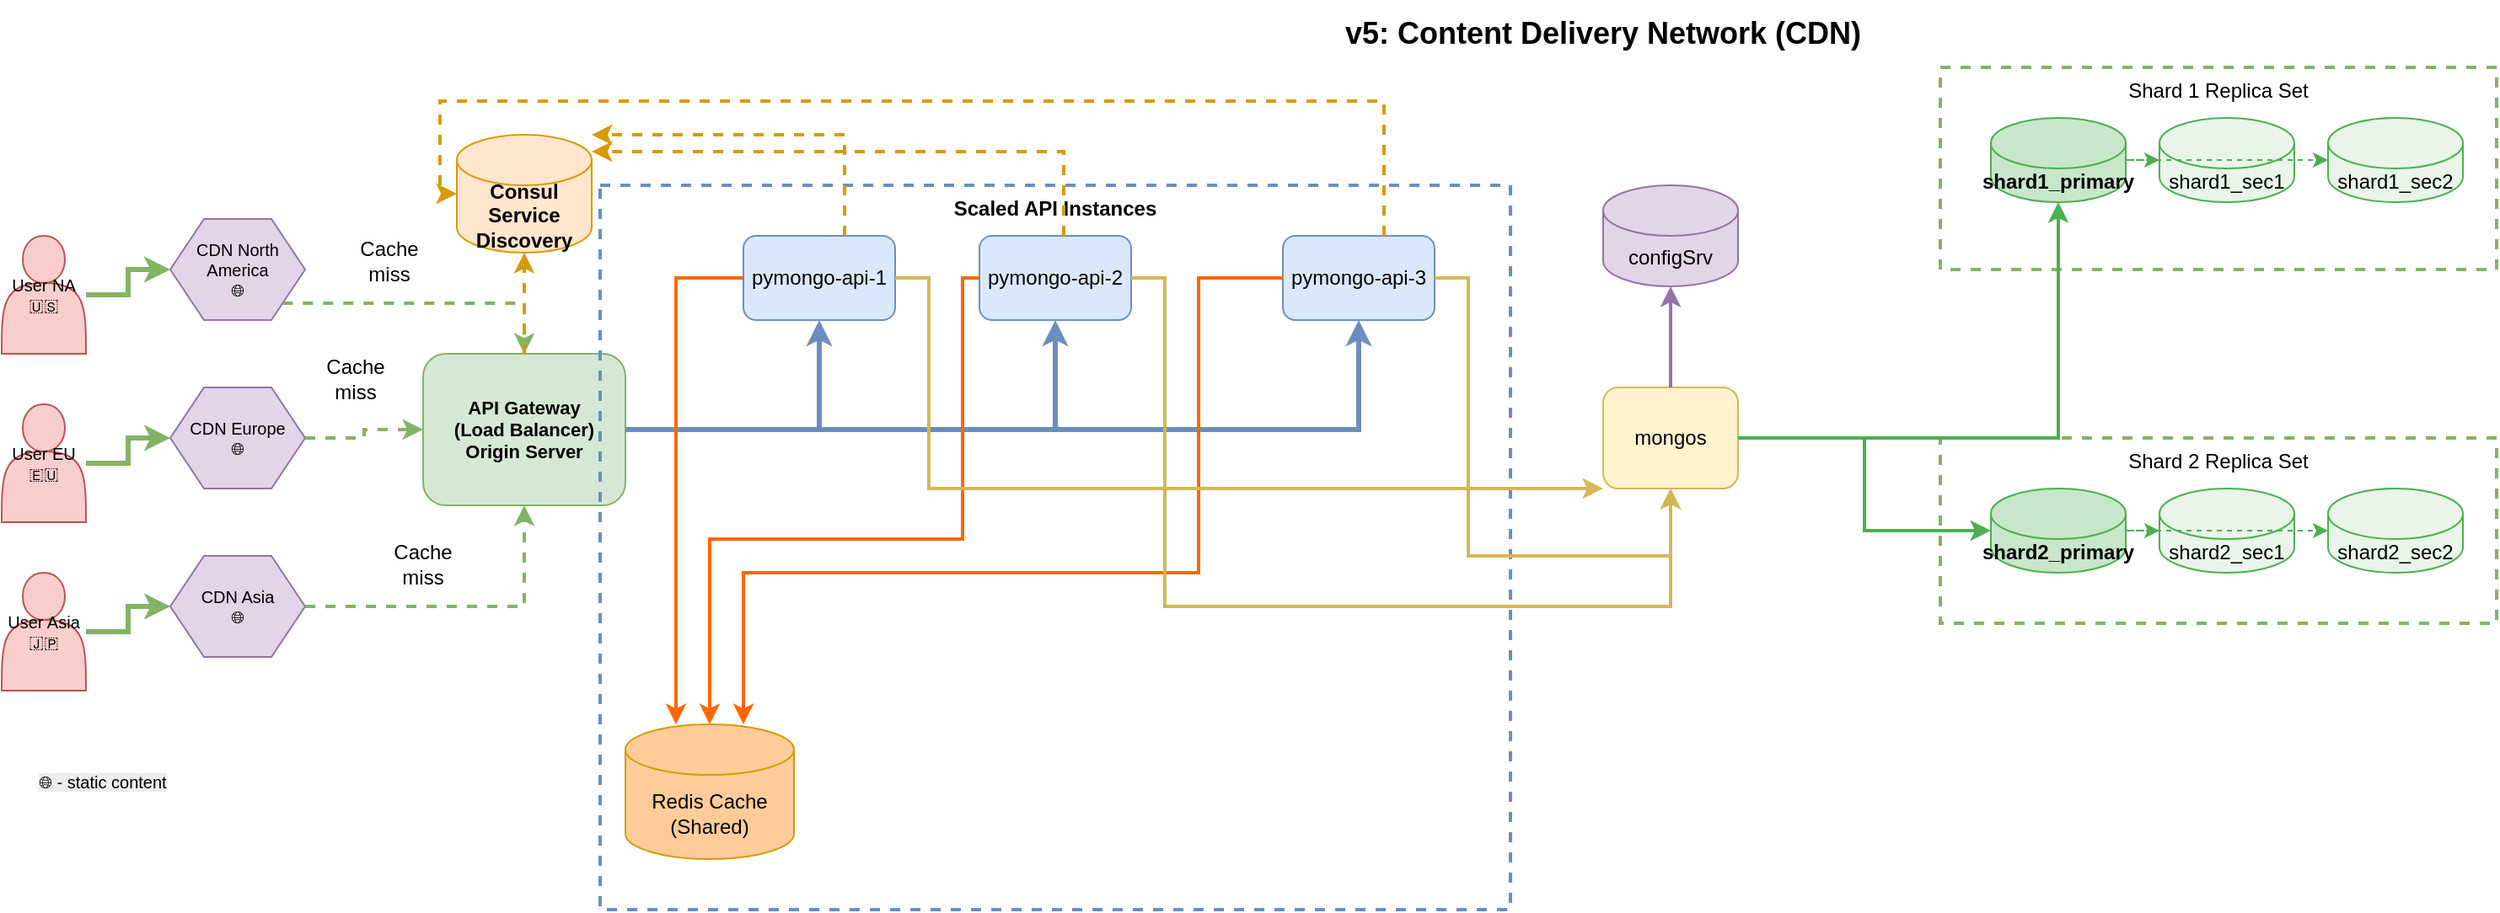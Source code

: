 <mxfile version="28.1.1">
  <diagram name="CDN" id="cdn-v5-diagram">
    <mxGraphModel dx="1426" dy="791" grid="1" gridSize="10" guides="1" tooltips="1" connect="1" arrows="1" fold="1" page="1" pageScale="1" pageWidth="2200" pageHeight="1400" math="0" shadow="0">
      <root>
        <mxCell id="0" />
        <mxCell id="1" parent="0" />
        <mxCell id="user-na" value="User NA&#xa;🇺🇸" style="shape=actor;whiteSpace=wrap;html=1;fillColor=#f8cecc;strokeColor=#b85450;fontSize=10;" parent="1" vertex="1">
          <mxGeometry x="50" y="180" width="50" height="70" as="geometry" />
        </mxCell>
        <mxCell id="user-eu" value="User EU&#xa;🇪🇺" style="shape=actor;whiteSpace=wrap;html=1;fillColor=#f8cecc;strokeColor=#b85450;fontSize=10;" parent="1" vertex="1">
          <mxGeometry x="50" y="280" width="50" height="70" as="geometry" />
        </mxCell>
        <mxCell id="user-asia" value="User Asia&#xa;🇯🇵" style="shape=actor;whiteSpace=wrap;html=1;fillColor=#f8cecc;strokeColor=#b85450;fontSize=10;" parent="1" vertex="1">
          <mxGeometry x="50" y="380" width="50" height="70" as="geometry" />
        </mxCell>
        <mxCell id="cdn-na" value="CDN North America&#xa;🌐" style="shape=hexagon;perimeter=hexagonPerimeter2;whiteSpace=wrap;html=1;fixedSize=1;fillColor=#e1d5e7;strokeColor=#9673a6;fontSize=10;" parent="1" vertex="1">
          <mxGeometry x="150" y="170" width="80" height="60" as="geometry" />
        </mxCell>
        <mxCell id="cdn-eu" value="CDN Europe&#xa;🌐" style="shape=hexagon;perimeter=hexagonPerimeter2;whiteSpace=wrap;html=1;fixedSize=1;fillColor=#e1d5e7;strokeColor=#9673a6;fontSize=10;" parent="1" vertex="1">
          <mxGeometry x="150" y="270" width="80" height="60" as="geometry" />
        </mxCell>
        <mxCell id="cdn-asia" value="CDN Asia&#xa;🌐" style="shape=hexagon;perimeter=hexagonPerimeter2;whiteSpace=wrap;html=1;fixedSize=1;fillColor=#e1d5e7;strokeColor=#9673a6;fontSize=10;" parent="1" vertex="1">
          <mxGeometry x="150" y="370" width="80" height="60" as="geometry" />
        </mxCell>
        <mxCell id="api-gateway" value="API Gateway&#xa;(Load Balancer)&#xa;Origin Server" style="rounded=1;whiteSpace=wrap;html=1;fillColor=#d5e8d4;strokeColor=#82b366;fontStyle=1;fontSize=11;" parent="1" vertex="1">
          <mxGeometry x="300" y="250" width="120" height="90" as="geometry" />
        </mxCell>
        <mxCell id="consul" value="Consul&#xa;Service Discovery" style="shape=cylinder3;whiteSpace=wrap;html=1;boundedLbl=1;backgroundOutline=1;size=15;fillColor=#ffe6cc;strokeColor=#d79b00;fontStyle=1;" parent="1" vertex="1">
          <mxGeometry x="320" y="120" width="80" height="70" as="geometry" />
        </mxCell>
        <mxCell id="api-instances-group" value="Scaled API Instances" style="rounded=0;whiteSpace=wrap;html=1;fillColor=none;strokeColor=#6c8ebf;strokeWidth=2;dashed=1;verticalAlign=top;fontStyle=1;" parent="1" vertex="1">
          <mxGeometry x="405" y="150" width="540" height="430" as="geometry" />
        </mxCell>
        <mxCell id="api-1" value="pymongo-api-1" style="rounded=1;whiteSpace=wrap;html=1;fillColor=#dae8fc;strokeColor=#6c8ebf;" parent="1" vertex="1">
          <mxGeometry x="490" y="180" width="90" height="50" as="geometry" />
        </mxCell>
        <mxCell id="api-2" value="pymongo-api-2" style="rounded=1;whiteSpace=wrap;html=1;fillColor=#dae8fc;strokeColor=#6c8ebf;" parent="1" vertex="1">
          <mxGeometry x="630" y="180" width="90" height="50" as="geometry" />
        </mxCell>
        <mxCell id="api-3" value="pymongo-api-3" style="rounded=1;whiteSpace=wrap;html=1;fillColor=#dae8fc;strokeColor=#6c8ebf;" parent="1" vertex="1">
          <mxGeometry x="810" y="180" width="90" height="50" as="geometry" />
        </mxCell>
        <mxCell id="redis-1" value="Redis Cache&#xa;(Shared)" style="shape=cylinder3;whiteSpace=wrap;html=1;boundedLbl=1;backgroundOutline=1;size=15;fillColor=#ffcc99;strokeColor=#d79b00;" parent="1" vertex="1">
          <mxGeometry x="420" y="470" width="100" height="80" as="geometry" />
        </mxCell>
        <mxCell id="config-1" value="configSrv" style="shape=cylinder3;whiteSpace=wrap;html=1;boundedLbl=1;backgroundOutline=1;size=15;fillColor=#e1d5e7;strokeColor=#9673a6;" parent="1" vertex="1">
          <mxGeometry x="1000" y="150" width="80" height="60" as="geometry" />
        </mxCell>
        <mxCell id="mongos-1" value="mongos" style="rounded=1;whiteSpace=wrap;html=1;fillColor=#fff2cc;strokeColor=#d6b656;" parent="1" vertex="1">
          <mxGeometry x="1000" y="270" width="80" height="60" as="geometry" />
        </mxCell>
        <mxCell id="shard1-group" value="Shard 1 Replica Set" style="rounded=0;whiteSpace=wrap;html=1;fillColor=none;strokeColor=#82b366;strokeWidth=2;dashed=1;verticalAlign=top;" parent="1" vertex="1">
          <mxGeometry x="1200" y="80" width="330" height="120" as="geometry" />
        </mxCell>
        <mxCell id="shard1-primary" value="shard1_primary" style="shape=cylinder3;whiteSpace=wrap;html=1;boundedLbl=1;backgroundOutline=1;size=15;fillColor=#c8e6c9;strokeColor=#4caf50;fontStyle=1;" parent="1" vertex="1">
          <mxGeometry x="1230" y="110" width="80" height="50" as="geometry" />
        </mxCell>
        <mxCell id="shard1-sec1" value="shard1_sec1" style="shape=cylinder3;whiteSpace=wrap;html=1;boundedLbl=1;backgroundOutline=1;size=15;fillColor=#e8f5e8;strokeColor=#4caf50;" parent="1" vertex="1">
          <mxGeometry x="1330" y="110" width="80" height="50" as="geometry" />
        </mxCell>
        <mxCell id="shard1-sec2" value="shard1_sec2" style="shape=cylinder3;whiteSpace=wrap;html=1;boundedLbl=1;backgroundOutline=1;size=15;fillColor=#e8f5e8;strokeColor=#4caf50;" parent="1" vertex="1">
          <mxGeometry x="1430" y="110" width="80" height="50" as="geometry" />
        </mxCell>
        <mxCell id="shard2-group" value="Shard 2 Replica Set" style="rounded=0;whiteSpace=wrap;html=1;fillColor=none;strokeColor=#82b366;strokeWidth=2;dashed=1;verticalAlign=top;" parent="1" vertex="1">
          <mxGeometry x="1200" y="300" width="330" height="110" as="geometry" />
        </mxCell>
        <mxCell id="shard2-primary" value="shard2_primary" style="shape=cylinder3;whiteSpace=wrap;html=1;boundedLbl=1;backgroundOutline=1;size=15;fillColor=#c8e6c9;strokeColor=#4caf50;fontStyle=1;" parent="1" vertex="1">
          <mxGeometry x="1230" y="330" width="80" height="50" as="geometry" />
        </mxCell>
        <mxCell id="shard2-sec1" value="shard2_sec1" style="shape=cylinder3;whiteSpace=wrap;html=1;boundedLbl=1;backgroundOutline=1;size=15;fillColor=#e8f5e8;strokeColor=#4caf50;" parent="1" vertex="1">
          <mxGeometry x="1330" y="330" width="80" height="50" as="geometry" />
        </mxCell>
        <mxCell id="shard2-sec2" value="shard2_sec2" style="shape=cylinder3;whiteSpace=wrap;html=1;boundedLbl=1;backgroundOutline=1;size=15;fillColor=#e8f5e8;strokeColor=#4caf50;" parent="1" vertex="1">
          <mxGeometry x="1430" y="330" width="80" height="50" as="geometry" />
        </mxCell>
        <mxCell id="user-na-to-cdn" style="edgeStyle=orthogonalEdgeStyle;rounded=0;orthogonalLoop=1;jettySize=auto;html=1;strokeWidth=3;strokeColor=#82b366;endArrow=classic;" parent="1" source="user-na" target="cdn-na" edge="1">
          <mxGeometry relative="1" as="geometry" />
        </mxCell>
        <mxCell id="user-eu-to-cdn" style="edgeStyle=orthogonalEdgeStyle;rounded=0;orthogonalLoop=1;jettySize=auto;html=1;strokeWidth=3;strokeColor=#82b366;endArrow=classic;" parent="1" source="user-eu" target="cdn-eu" edge="1">
          <mxGeometry relative="1" as="geometry" />
        </mxCell>
        <mxCell id="user-asia-to-cdn" style="edgeStyle=orthogonalEdgeStyle;rounded=0;orthogonalLoop=1;jettySize=auto;html=1;strokeWidth=3;strokeColor=#82b366;endArrow=classic;" parent="1" source="user-asia" target="cdn-asia" edge="1">
          <mxGeometry relative="1" as="geometry" />
        </mxCell>
        <mxCell id="cdn-na-to-origin" style="edgeStyle=orthogonalEdgeStyle;rounded=0;orthogonalLoop=1;jettySize=auto;html=1;strokeWidth=2;strokeColor=#82b366;endArrow=classic;dashed=1;fillColor=#d5e8d4;" parent="1" source="cdn-na" target="api-gateway" edge="1">
          <mxGeometry relative="1" as="geometry">
            <Array as="points">
              <mxPoint x="360" y="220" />
            </Array>
          </mxGeometry>
        </mxCell>
        <mxCell id="cdn-eu-to-origin" style="edgeStyle=orthogonalEdgeStyle;rounded=0;orthogonalLoop=1;jettySize=auto;html=1;strokeWidth=2;strokeColor=#82b366;endArrow=classic;dashed=1;fillColor=#d5e8d4;" parent="1" source="cdn-eu" target="api-gateway" edge="1">
          <mxGeometry relative="1" as="geometry" />
        </mxCell>
        <mxCell id="cdn-asia-to-origin" style="edgeStyle=orthogonalEdgeStyle;rounded=0;orthogonalLoop=1;jettySize=auto;html=1;strokeWidth=2;strokeColor=#82b366;endArrow=classic;dashed=1;fillColor=#d5e8d4;" parent="1" source="cdn-asia" target="api-gateway" edge="1">
          <mxGeometry relative="1" as="geometry" />
        </mxCell>
        <mxCell id="gateway-to-consul" style="edgeStyle=orthogonalEdgeStyle;rounded=0;orthogonalLoop=1;jettySize=auto;html=1;strokeWidth=2;strokeColor=#d79b00;dashed=1;endArrow=classic;" parent="1" source="api-gateway" target="consul" edge="1">
          <mxGeometry relative="1" as="geometry" />
        </mxCell>
        <mxCell id="gateway-to-api1" style="edgeStyle=orthogonalEdgeStyle;rounded=0;orthogonalLoop=1;jettySize=auto;html=1;strokeWidth=3;strokeColor=#6c8ebf;endArrow=classic;" parent="1" source="api-gateway" target="api-1" edge="1">
          <mxGeometry relative="1" as="geometry" />
        </mxCell>
        <mxCell id="gateway-to-api2" style="edgeStyle=orthogonalEdgeStyle;rounded=0;orthogonalLoop=1;jettySize=auto;html=1;strokeWidth=3;strokeColor=#6c8ebf;endArrow=classic;" parent="1" source="api-gateway" target="api-2" edge="1">
          <mxGeometry relative="1" as="geometry" />
        </mxCell>
        <mxCell id="gateway-to-api3" style="edgeStyle=orthogonalEdgeStyle;rounded=0;orthogonalLoop=1;jettySize=auto;html=1;strokeWidth=3;strokeColor=#6c8ebf;endArrow=classic;" parent="1" source="api-gateway" target="api-3" edge="1">
          <mxGeometry relative="1" as="geometry" />
        </mxCell>
        <mxCell id="api1-to-consul" style="edgeStyle=orthogonalEdgeStyle;rounded=0;orthogonalLoop=1;jettySize=auto;html=1;strokeWidth=2;strokeColor=#d79b00;dashed=1;endArrow=classic;" parent="1" source="api-1" target="consul" edge="1">
          <mxGeometry relative="1" as="geometry">
            <Array as="points">
              <mxPoint x="550" y="120" />
            </Array>
          </mxGeometry>
        </mxCell>
        <mxCell id="api2-to-consul" style="edgeStyle=orthogonalEdgeStyle;rounded=0;orthogonalLoop=1;jettySize=auto;html=1;strokeWidth=2;strokeColor=#d79b00;dashed=1;endArrow=classic;" parent="1" source="api-2" target="consul" edge="1">
          <mxGeometry relative="1" as="geometry">
            <Array as="points">
              <mxPoint x="680" y="130" />
            </Array>
          </mxGeometry>
        </mxCell>
        <mxCell id="api3-to-consul" style="edgeStyle=orthogonalEdgeStyle;rounded=0;orthogonalLoop=1;jettySize=auto;html=1;strokeWidth=2;strokeColor=#d79b00;dashed=1;endArrow=classic;" parent="1" source="api-3" target="consul" edge="1">
          <mxGeometry relative="1" as="geometry">
            <Array as="points">
              <mxPoint x="870" y="100" />
              <mxPoint x="310" y="100" />
            </Array>
          </mxGeometry>
        </mxCell>
        <mxCell id="api1-to-redis" style="edgeStyle=orthogonalEdgeStyle;rounded=0;orthogonalLoop=1;jettySize=auto;html=1;strokeWidth=2;strokeColor=#ff6600;endArrow=classic;" parent="1" source="api-1" target="redis-1" edge="1">
          <mxGeometry relative="1" as="geometry">
            <Array as="points">
              <mxPoint x="450" y="205" />
            </Array>
          </mxGeometry>
        </mxCell>
        <mxCell id="api2-to-redis" style="edgeStyle=orthogonalEdgeStyle;rounded=0;orthogonalLoop=1;jettySize=auto;html=1;strokeWidth=2;strokeColor=#ff6600;endArrow=classic;" parent="1" source="api-2" target="redis-1" edge="1">
          <mxGeometry relative="1" as="geometry">
            <Array as="points">
              <mxPoint x="620" y="205" />
              <mxPoint x="620" y="360" />
              <mxPoint x="470" y="360" />
            </Array>
          </mxGeometry>
        </mxCell>
        <mxCell id="api3-to-redis" style="edgeStyle=orthogonalEdgeStyle;rounded=0;orthogonalLoop=1;jettySize=auto;html=1;strokeWidth=2;strokeColor=#ff6600;endArrow=classic;" parent="1" source="api-3" target="redis-1" edge="1">
          <mxGeometry relative="1" as="geometry">
            <Array as="points">
              <mxPoint x="760" y="205" />
              <mxPoint x="760" y="380" />
              <mxPoint x="490" y="380" />
            </Array>
          </mxGeometry>
        </mxCell>
        <mxCell id="api1-to-mongos" style="edgeStyle=orthogonalEdgeStyle;rounded=0;orthogonalLoop=1;jettySize=auto;html=1;strokeWidth=2;strokeColor=#d6b656;endArrow=classic;" parent="1" source="api-1" target="mongos-1" edge="1">
          <mxGeometry relative="1" as="geometry">
            <Array as="points">
              <mxPoint x="600" y="330" />
            </Array>
          </mxGeometry>
        </mxCell>
        <mxCell id="api2-to-mongos" style="edgeStyle=orthogonalEdgeStyle;rounded=0;orthogonalLoop=1;jettySize=auto;html=1;strokeWidth=2;strokeColor=#d6b656;endArrow=classic;" parent="1" source="api-2" target="mongos-1" edge="1">
          <mxGeometry relative="1" as="geometry">
            <Array as="points">
              <mxPoint x="740" y="205" />
              <mxPoint x="740" y="400" />
              <mxPoint x="1040" y="400" />
            </Array>
          </mxGeometry>
        </mxCell>
        <mxCell id="api3-to-mongos" style="edgeStyle=orthogonalEdgeStyle;rounded=0;orthogonalLoop=1;jettySize=auto;html=1;strokeWidth=2;strokeColor=#d6b656;endArrow=classic;" parent="1" source="api-3" target="mongos-1" edge="1">
          <mxGeometry relative="1" as="geometry">
            <Array as="points">
              <mxPoint x="920" y="205" />
              <mxPoint x="920" y="370" />
              <mxPoint x="1040" y="370" />
            </Array>
          </mxGeometry>
        </mxCell>
        <mxCell id="mongos-to-config" style="edgeStyle=orthogonalEdgeStyle;rounded=0;orthogonalLoop=1;jettySize=auto;html=1;strokeWidth=2;strokeColor=#9673a6;endArrow=classic;" parent="1" source="mongos-1" target="config-1" edge="1">
          <mxGeometry relative="1" as="geometry" />
        </mxCell>
        <mxCell id="mongos-to-shard1" style="edgeStyle=orthogonalEdgeStyle;rounded=0;orthogonalLoop=1;jettySize=auto;html=1;strokeWidth=2;strokeColor=#4caf50;endArrow=classic;" parent="1" source="mongos-1" target="shard1-primary" edge="1">
          <mxGeometry relative="1" as="geometry" />
        </mxCell>
        <mxCell id="mongos-to-shard2" style="edgeStyle=orthogonalEdgeStyle;rounded=0;orthogonalLoop=1;jettySize=auto;html=1;strokeWidth=2;strokeColor=#4caf50;endArrow=classic;" parent="1" source="mongos-1" target="shard2-primary" edge="1">
          <mxGeometry relative="1" as="geometry" />
        </mxCell>
        <mxCell id="shard1-repl1" style="edgeStyle=orthogonalEdgeStyle;rounded=0;orthogonalLoop=1;jettySize=auto;html=1;strokeWidth=1;strokeColor=#4caf50;dashed=1;endArrow=classic;" parent="1" source="shard1-primary" target="shard1-sec1" edge="1">
          <mxGeometry relative="1" as="geometry" />
        </mxCell>
        <mxCell id="shard1-repl2" style="edgeStyle=orthogonalEdgeStyle;rounded=0;orthogonalLoop=1;jettySize=auto;html=1;strokeWidth=1;strokeColor=#4caf50;dashed=1;endArrow=classic;" parent="1" source="shard1-primary" target="shard1-sec2" edge="1">
          <mxGeometry relative="1" as="geometry" />
        </mxCell>
        <mxCell id="shard2-repl1" style="edgeStyle=orthogonalEdgeStyle;rounded=0;orthogonalLoop=1;jettySize=auto;html=1;strokeWidth=1;strokeColor=#4caf50;dashed=1;endArrow=classic;" parent="1" source="shard2-primary" target="shard2-sec1" edge="1">
          <mxGeometry relative="1" as="geometry" />
        </mxCell>
        <mxCell id="shard2-repl2" style="edgeStyle=orthogonalEdgeStyle;rounded=0;orthogonalLoop=1;jettySize=auto;html=1;strokeWidth=1;strokeColor=#4caf50;dashed=1;endArrow=classic;" parent="1" source="shard2-primary" target="shard2-sec2" edge="1">
          <mxGeometry relative="1" as="geometry" />
        </mxCell>
        <mxCell id="title" value="v5: Content Delivery Network (CDN)" style="text;html=1;strokeColor=none;fillColor=none;align=center;verticalAlign=middle;whiteSpace=wrap;rounded=0;fontSize=18;fontStyle=1;" parent="1" vertex="1">
          <mxGeometry x="700" y="40" width="600" height="40" as="geometry" />
        </mxCell>
        <mxCell id="m9ffAmfNYQ6_grhqWsx3-1" value="Cache miss" style="text;html=1;align=center;verticalAlign=middle;whiteSpace=wrap;rounded=0;" vertex="1" parent="1">
          <mxGeometry x="270" y="360" width="60" height="30" as="geometry" />
        </mxCell>
        <mxCell id="m9ffAmfNYQ6_grhqWsx3-2" value="Cache miss" style="text;html=1;align=center;verticalAlign=middle;whiteSpace=wrap;rounded=0;" vertex="1" parent="1">
          <mxGeometry x="230" y="250" width="60" height="30" as="geometry" />
        </mxCell>
        <mxCell id="m9ffAmfNYQ6_grhqWsx3-3" value="Cache miss" style="text;html=1;align=center;verticalAlign=middle;whiteSpace=wrap;rounded=0;" vertex="1" parent="1">
          <mxGeometry x="250" y="180" width="60" height="30" as="geometry" />
        </mxCell>
        <mxCell id="m9ffAmfNYQ6_grhqWsx3-4" value="&lt;span style=&quot;color: rgb(0, 0, 0); font-family: Helvetica; font-size: 10px; font-style: normal; font-variant-ligatures: normal; font-variant-caps: normal; font-weight: 400; letter-spacing: normal; orphans: 2; text-align: center; text-indent: 0px; text-transform: none; widows: 2; word-spacing: 0px; -webkit-text-stroke-width: 0px; white-space: normal; background-color: rgb(236, 236, 236); text-decoration-thickness: initial; text-decoration-style: initial; text-decoration-color: initial; float: none; display: inline !important;&quot;&gt;🌐 - static content&lt;/span&gt;" style="text;whiteSpace=wrap;html=1;" vertex="1" parent="1">
          <mxGeometry x="70" y="490" width="120" height="30" as="geometry" />
        </mxCell>
      </root>
    </mxGraphModel>
  </diagram>
</mxfile>
